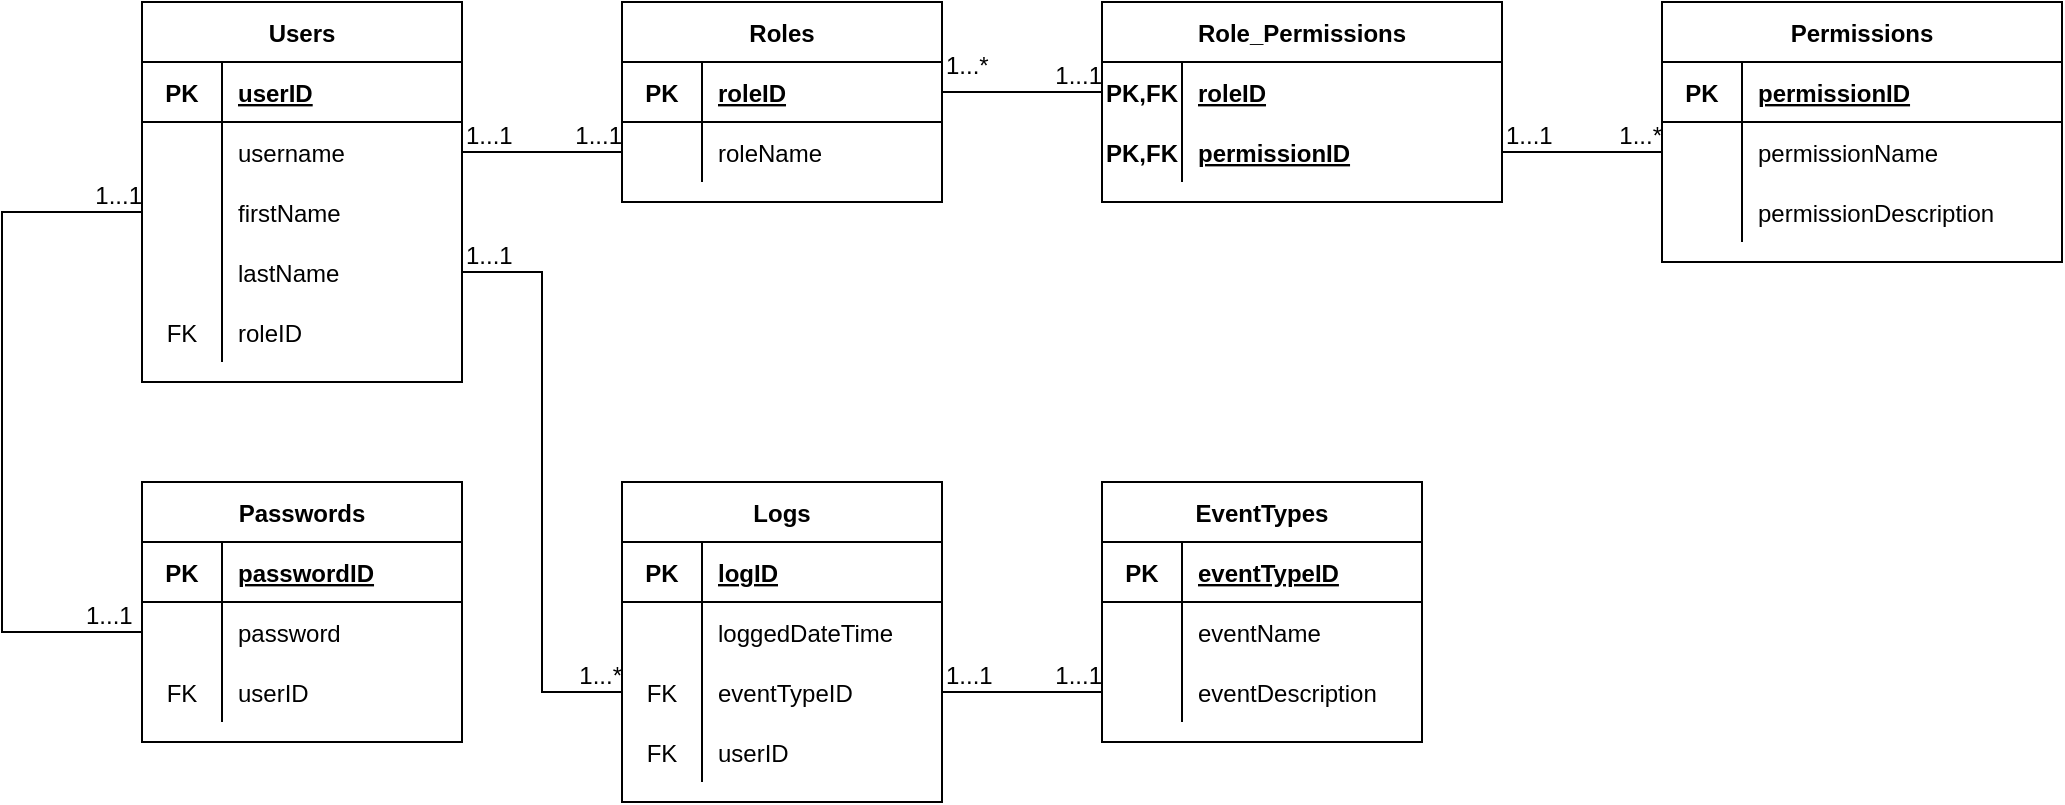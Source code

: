 <mxfile version="13.7.3" type="device"><diagram id="7Ahtsr8MI4elX-02hRlZ" name="Page-1"><mxGraphModel dx="872" dy="408" grid="1" gridSize="10" guides="1" tooltips="1" connect="1" arrows="1" fold="1" page="1" pageScale="1" pageWidth="1169" pageHeight="827" math="0" shadow="0"><root><mxCell id="0"/><mxCell id="1" parent="0"/><mxCell id="fa9mRMboKHgQ_r8X5IeH-1" value="Users" style="shape=table;startSize=30;container=1;collapsible=1;childLayout=tableLayout;fixedRows=1;rowLines=0;fontStyle=1;align=center;resizeLast=1;" parent="1" vertex="1"><mxGeometry x="120" y="80" width="160" height="190" as="geometry"/></mxCell><mxCell id="fa9mRMboKHgQ_r8X5IeH-2" value="" style="shape=partialRectangle;collapsible=0;dropTarget=0;pointerEvents=0;fillColor=none;top=0;left=0;bottom=1;right=0;points=[[0,0.5],[1,0.5]];portConstraint=eastwest;" parent="fa9mRMboKHgQ_r8X5IeH-1" vertex="1"><mxGeometry y="30" width="160" height="30" as="geometry"/></mxCell><mxCell id="fa9mRMboKHgQ_r8X5IeH-3" value="PK" style="shape=partialRectangle;connectable=0;fillColor=none;top=0;left=0;bottom=0;right=0;fontStyle=1;overflow=hidden;" parent="fa9mRMboKHgQ_r8X5IeH-2" vertex="1"><mxGeometry width="40" height="30" as="geometry"/></mxCell><mxCell id="fa9mRMboKHgQ_r8X5IeH-4" value="userID" style="shape=partialRectangle;connectable=0;fillColor=none;top=0;left=0;bottom=0;right=0;align=left;spacingLeft=6;fontStyle=5;overflow=hidden;" parent="fa9mRMboKHgQ_r8X5IeH-2" vertex="1"><mxGeometry x="40" width="120" height="30" as="geometry"/></mxCell><mxCell id="fa9mRMboKHgQ_r8X5IeH-5" value="" style="shape=partialRectangle;collapsible=0;dropTarget=0;pointerEvents=0;fillColor=none;top=0;left=0;bottom=0;right=0;points=[[0,0.5],[1,0.5]];portConstraint=eastwest;" parent="fa9mRMboKHgQ_r8X5IeH-1" vertex="1"><mxGeometry y="60" width="160" height="30" as="geometry"/></mxCell><mxCell id="fa9mRMboKHgQ_r8X5IeH-6" value="" style="shape=partialRectangle;connectable=0;fillColor=none;top=0;left=0;bottom=0;right=0;editable=1;overflow=hidden;" parent="fa9mRMboKHgQ_r8X5IeH-5" vertex="1"><mxGeometry width="40" height="30" as="geometry"/></mxCell><mxCell id="fa9mRMboKHgQ_r8X5IeH-7" value="username" style="shape=partialRectangle;connectable=0;fillColor=none;top=0;left=0;bottom=0;right=0;align=left;spacingLeft=6;overflow=hidden;" parent="fa9mRMboKHgQ_r8X5IeH-5" vertex="1"><mxGeometry x="40" width="120" height="30" as="geometry"/></mxCell><mxCell id="fa9mRMboKHgQ_r8X5IeH-43" value="" style="shape=partialRectangle;collapsible=0;dropTarget=0;pointerEvents=0;fillColor=none;top=0;left=0;bottom=0;right=0;points=[[0,0.5],[1,0.5]];portConstraint=eastwest;" parent="fa9mRMboKHgQ_r8X5IeH-1" vertex="1"><mxGeometry y="90" width="160" height="30" as="geometry"/></mxCell><mxCell id="fa9mRMboKHgQ_r8X5IeH-44" value="" style="shape=partialRectangle;connectable=0;fillColor=none;top=0;left=0;bottom=0;right=0;editable=1;overflow=hidden;" parent="fa9mRMboKHgQ_r8X5IeH-43" vertex="1"><mxGeometry width="40" height="30" as="geometry"/></mxCell><mxCell id="fa9mRMboKHgQ_r8X5IeH-45" value="firstName" style="shape=partialRectangle;connectable=0;fillColor=none;top=0;left=0;bottom=0;right=0;align=left;spacingLeft=6;overflow=hidden;" parent="fa9mRMboKHgQ_r8X5IeH-43" vertex="1"><mxGeometry x="40" width="120" height="30" as="geometry"/></mxCell><mxCell id="fa9mRMboKHgQ_r8X5IeH-46" value="" style="shape=partialRectangle;collapsible=0;dropTarget=0;pointerEvents=0;fillColor=none;top=0;left=0;bottom=0;right=0;points=[[0,0.5],[1,0.5]];portConstraint=eastwest;" parent="fa9mRMboKHgQ_r8X5IeH-1" vertex="1"><mxGeometry y="120" width="160" height="30" as="geometry"/></mxCell><mxCell id="fa9mRMboKHgQ_r8X5IeH-47" value="" style="shape=partialRectangle;connectable=0;fillColor=none;top=0;left=0;bottom=0;right=0;editable=1;overflow=hidden;" parent="fa9mRMboKHgQ_r8X5IeH-46" vertex="1"><mxGeometry width="40" height="30" as="geometry"/></mxCell><mxCell id="fa9mRMboKHgQ_r8X5IeH-48" value="lastName" style="shape=partialRectangle;connectable=0;fillColor=none;top=0;left=0;bottom=0;right=0;align=left;spacingLeft=6;overflow=hidden;" parent="fa9mRMboKHgQ_r8X5IeH-46" vertex="1"><mxGeometry x="40" width="120" height="30" as="geometry"/></mxCell><mxCell id="fa9mRMboKHgQ_r8X5IeH-11" value="" style="shape=partialRectangle;collapsible=0;dropTarget=0;pointerEvents=0;fillColor=none;top=0;left=0;bottom=0;right=0;points=[[0,0.5],[1,0.5]];portConstraint=eastwest;" parent="fa9mRMboKHgQ_r8X5IeH-1" vertex="1"><mxGeometry y="150" width="160" height="30" as="geometry"/></mxCell><mxCell id="fa9mRMboKHgQ_r8X5IeH-12" value="FK" style="shape=partialRectangle;connectable=0;fillColor=none;top=0;left=0;bottom=0;right=0;editable=1;overflow=hidden;" parent="fa9mRMboKHgQ_r8X5IeH-11" vertex="1"><mxGeometry width="40" height="30" as="geometry"/></mxCell><mxCell id="fa9mRMboKHgQ_r8X5IeH-13" value="roleID" style="shape=partialRectangle;connectable=0;fillColor=none;top=0;left=0;bottom=0;right=0;align=left;spacingLeft=6;overflow=hidden;" parent="fa9mRMboKHgQ_r8X5IeH-11" vertex="1"><mxGeometry x="40" width="120" height="30" as="geometry"/></mxCell><mxCell id="fa9mRMboKHgQ_r8X5IeH-14" value="Roles" style="shape=table;startSize=30;container=1;collapsible=1;childLayout=tableLayout;fixedRows=1;rowLines=0;fontStyle=1;align=center;resizeLast=1;" parent="1" vertex="1"><mxGeometry x="360" y="80" width="160" height="100" as="geometry"/></mxCell><mxCell id="fa9mRMboKHgQ_r8X5IeH-18" value="" style="shape=partialRectangle;collapsible=0;dropTarget=0;pointerEvents=0;fillColor=none;top=0;left=0;bottom=1;right=0;points=[[0,0.5],[1,0.5]];portConstraint=eastwest;" parent="fa9mRMboKHgQ_r8X5IeH-14" vertex="1"><mxGeometry y="30" width="160" height="30" as="geometry"/></mxCell><mxCell id="fa9mRMboKHgQ_r8X5IeH-19" value="PK" style="shape=partialRectangle;connectable=0;fillColor=none;top=0;left=0;bottom=0;right=0;fontStyle=1;overflow=hidden;" parent="fa9mRMboKHgQ_r8X5IeH-18" vertex="1"><mxGeometry width="40" height="30" as="geometry"/></mxCell><mxCell id="fa9mRMboKHgQ_r8X5IeH-20" value="roleID" style="shape=partialRectangle;connectable=0;fillColor=none;top=0;left=0;bottom=0;right=0;align=left;spacingLeft=6;fontStyle=5;overflow=hidden;" parent="fa9mRMboKHgQ_r8X5IeH-18" vertex="1"><mxGeometry x="40" width="120" height="30" as="geometry"/></mxCell><mxCell id="fa9mRMboKHgQ_r8X5IeH-21" value="" style="shape=partialRectangle;collapsible=0;dropTarget=0;pointerEvents=0;fillColor=none;top=0;left=0;bottom=0;right=0;points=[[0,0.5],[1,0.5]];portConstraint=eastwest;" parent="fa9mRMboKHgQ_r8X5IeH-14" vertex="1"><mxGeometry y="60" width="160" height="30" as="geometry"/></mxCell><mxCell id="fa9mRMboKHgQ_r8X5IeH-22" value="" style="shape=partialRectangle;connectable=0;fillColor=none;top=0;left=0;bottom=0;right=0;editable=1;overflow=hidden;" parent="fa9mRMboKHgQ_r8X5IeH-21" vertex="1"><mxGeometry width="40" height="30" as="geometry"/></mxCell><mxCell id="fa9mRMboKHgQ_r8X5IeH-23" value="roleName" style="shape=partialRectangle;connectable=0;fillColor=none;top=0;left=0;bottom=0;right=0;align=left;spacingLeft=6;overflow=hidden;" parent="fa9mRMboKHgQ_r8X5IeH-21" vertex="1"><mxGeometry x="40" width="120" height="30" as="geometry"/></mxCell><mxCell id="fa9mRMboKHgQ_r8X5IeH-59" value="" style="endArrow=none;html=1;rounded=0;exitX=1;exitY=0.5;exitDx=0;exitDy=0;entryX=0;entryY=0.5;entryDx=0;entryDy=0;" parent="1" source="fa9mRMboKHgQ_r8X5IeH-18" target="fa9mRMboKHgQ_r8X5IeH-53" edge="1"><mxGeometry relative="1" as="geometry"><mxPoint x="520.0" y="160" as="sourcePoint"/><mxPoint x="600" y="190" as="targetPoint"/></mxGeometry></mxCell><mxCell id="fa9mRMboKHgQ_r8X5IeH-60" value="1...*" style="resizable=0;html=1;align=left;verticalAlign=bottom;" parent="fa9mRMboKHgQ_r8X5IeH-59" connectable="0" vertex="1"><mxGeometry x="-1" relative="1" as="geometry"><mxPoint y="-5" as="offset"/></mxGeometry></mxCell><mxCell id="fa9mRMboKHgQ_r8X5IeH-61" value="1...1" style="resizable=0;html=1;align=right;verticalAlign=bottom;" parent="fa9mRMboKHgQ_r8X5IeH-59" connectable="0" vertex="1"><mxGeometry x="1" relative="1" as="geometry"/></mxCell><mxCell id="fa9mRMboKHgQ_r8X5IeH-89" value="" style="endArrow=none;html=1;rounded=0;exitX=1;exitY=0.5;exitDx=0;exitDy=0;entryX=0;entryY=0.5;entryDx=0;entryDy=0;" parent="1" source="fa9mRMboKHgQ_r8X5IeH-72" target="fa9mRMboKHgQ_r8X5IeH-83" edge="1"><mxGeometry relative="1" as="geometry"><mxPoint x="570" y="520" as="sourcePoint"/><mxPoint x="650" y="520" as="targetPoint"/></mxGeometry></mxCell><mxCell id="fa9mRMboKHgQ_r8X5IeH-90" value="1...1" style="resizable=0;html=1;align=left;verticalAlign=bottom;" parent="fa9mRMboKHgQ_r8X5IeH-89" connectable="0" vertex="1"><mxGeometry x="-1" relative="1" as="geometry"/></mxCell><mxCell id="fa9mRMboKHgQ_r8X5IeH-91" value="1...1" style="resizable=0;html=1;align=right;verticalAlign=bottom;" parent="fa9mRMboKHgQ_r8X5IeH-89" connectable="0" vertex="1"><mxGeometry x="1" relative="1" as="geometry"/></mxCell><mxCell id="fa9mRMboKHgQ_r8X5IeH-92" value="" style="endArrow=none;html=1;rounded=0;exitX=1;exitY=0.5;exitDx=0;exitDy=0;entryX=0;entryY=0.5;entryDx=0;entryDy=0;" parent="1" source="fa9mRMboKHgQ_r8X5IeH-46" target="fa9mRMboKHgQ_r8X5IeH-72" edge="1"><mxGeometry relative="1" as="geometry"><mxPoint x="220" y="400" as="sourcePoint"/><mxPoint x="300" y="400" as="targetPoint"/><Array as="points"><mxPoint x="320" y="215"/><mxPoint x="320" y="425"/></Array></mxGeometry></mxCell><mxCell id="fa9mRMboKHgQ_r8X5IeH-93" value="1...1" style="resizable=0;html=1;align=left;verticalAlign=bottom;" parent="fa9mRMboKHgQ_r8X5IeH-92" connectable="0" vertex="1"><mxGeometry x="-1" relative="1" as="geometry"/></mxCell><mxCell id="fa9mRMboKHgQ_r8X5IeH-94" value="1...*" style="resizable=0;html=1;align=right;verticalAlign=bottom;" parent="fa9mRMboKHgQ_r8X5IeH-92" connectable="0" vertex="1"><mxGeometry x="1" relative="1" as="geometry"/></mxCell><mxCell id="fa9mRMboKHgQ_r8X5IeH-95" value="Passwords" style="shape=table;startSize=30;container=1;collapsible=1;childLayout=tableLayout;fixedRows=1;rowLines=0;fontStyle=1;align=center;resizeLast=1;" parent="1" vertex="1"><mxGeometry x="120" y="320" width="160" height="130" as="geometry"/></mxCell><mxCell id="fa9mRMboKHgQ_r8X5IeH-96" value="" style="shape=partialRectangle;collapsible=0;dropTarget=0;pointerEvents=0;fillColor=none;top=0;left=0;bottom=1;right=0;points=[[0,0.5],[1,0.5]];portConstraint=eastwest;" parent="fa9mRMboKHgQ_r8X5IeH-95" vertex="1"><mxGeometry y="30" width="160" height="30" as="geometry"/></mxCell><mxCell id="fa9mRMboKHgQ_r8X5IeH-97" value="PK" style="shape=partialRectangle;connectable=0;fillColor=none;top=0;left=0;bottom=0;right=0;fontStyle=1;overflow=hidden;" parent="fa9mRMboKHgQ_r8X5IeH-96" vertex="1"><mxGeometry width="40" height="30" as="geometry"/></mxCell><mxCell id="fa9mRMboKHgQ_r8X5IeH-98" value="passwordID" style="shape=partialRectangle;connectable=0;fillColor=none;top=0;left=0;bottom=0;right=0;align=left;spacingLeft=6;fontStyle=5;overflow=hidden;" parent="fa9mRMboKHgQ_r8X5IeH-96" vertex="1"><mxGeometry x="40" width="120" height="30" as="geometry"/></mxCell><mxCell id="fa9mRMboKHgQ_r8X5IeH-102" value="" style="shape=partialRectangle;collapsible=0;dropTarget=0;pointerEvents=0;fillColor=none;top=0;left=0;bottom=0;right=0;points=[[0,0.5],[1,0.5]];portConstraint=eastwest;" parent="fa9mRMboKHgQ_r8X5IeH-95" vertex="1"><mxGeometry y="60" width="160" height="30" as="geometry"/></mxCell><mxCell id="fa9mRMboKHgQ_r8X5IeH-103" value="" style="shape=partialRectangle;connectable=0;fillColor=none;top=0;left=0;bottom=0;right=0;editable=1;overflow=hidden;" parent="fa9mRMboKHgQ_r8X5IeH-102" vertex="1"><mxGeometry width="40" height="30" as="geometry"/></mxCell><mxCell id="fa9mRMboKHgQ_r8X5IeH-104" value="password" style="shape=partialRectangle;connectable=0;fillColor=none;top=0;left=0;bottom=0;right=0;align=left;spacingLeft=6;overflow=hidden;" parent="fa9mRMboKHgQ_r8X5IeH-102" vertex="1"><mxGeometry x="40" width="120" height="30" as="geometry"/></mxCell><mxCell id="fa9mRMboKHgQ_r8X5IeH-111" value="" style="shape=partialRectangle;collapsible=0;dropTarget=0;pointerEvents=0;fillColor=none;top=0;left=0;bottom=0;right=0;points=[[0,0.5],[1,0.5]];portConstraint=eastwest;" parent="fa9mRMboKHgQ_r8X5IeH-95" vertex="1"><mxGeometry y="90" width="160" height="30" as="geometry"/></mxCell><mxCell id="fa9mRMboKHgQ_r8X5IeH-112" value="FK" style="shape=partialRectangle;connectable=0;fillColor=none;top=0;left=0;bottom=0;right=0;editable=1;overflow=hidden;" parent="fa9mRMboKHgQ_r8X5IeH-111" vertex="1"><mxGeometry width="40" height="30" as="geometry"/></mxCell><mxCell id="fa9mRMboKHgQ_r8X5IeH-113" value="userID" style="shape=partialRectangle;connectable=0;fillColor=none;top=0;left=0;bottom=0;right=0;align=left;spacingLeft=6;overflow=hidden;" parent="fa9mRMboKHgQ_r8X5IeH-111" vertex="1"><mxGeometry x="40" width="120" height="30" as="geometry"/></mxCell><mxCell id="fa9mRMboKHgQ_r8X5IeH-115" value="" style="endArrow=none;html=1;rounded=0;entryX=0;entryY=0.5;entryDx=0;entryDy=0;exitX=1;exitY=0.5;exitDx=0;exitDy=0;" parent="1" source="fa9mRMboKHgQ_r8X5IeH-5" target="fa9mRMboKHgQ_r8X5IeH-21" edge="1"><mxGeometry relative="1" as="geometry"><mxPoint x="350" y="240" as="sourcePoint"/><mxPoint x="430" y="240" as="targetPoint"/></mxGeometry></mxCell><mxCell id="fa9mRMboKHgQ_r8X5IeH-116" value="1...1" style="resizable=0;html=1;align=left;verticalAlign=bottom;" parent="fa9mRMboKHgQ_r8X5IeH-115" connectable="0" vertex="1"><mxGeometry x="-1" relative="1" as="geometry"/></mxCell><mxCell id="fa9mRMboKHgQ_r8X5IeH-117" value="1...1" style="resizable=0;html=1;align=right;verticalAlign=bottom;" parent="fa9mRMboKHgQ_r8X5IeH-115" connectable="0" vertex="1"><mxGeometry x="1" relative="1" as="geometry"/></mxCell><mxCell id="fa9mRMboKHgQ_r8X5IeH-118" value="" style="endArrow=none;html=1;rounded=0;entryX=0;entryY=0.5;entryDx=0;entryDy=0;exitX=0;exitY=0.5;exitDx=0;exitDy=0;" parent="1" source="fa9mRMboKHgQ_r8X5IeH-102" target="fa9mRMboKHgQ_r8X5IeH-43" edge="1"><mxGeometry relative="1" as="geometry"><mxPoint x="120" y="310" as="sourcePoint"/><mxPoint x="200" y="310" as="targetPoint"/><Array as="points"><mxPoint x="50" y="395"/><mxPoint x="50" y="185"/></Array></mxGeometry></mxCell><mxCell id="fa9mRMboKHgQ_r8X5IeH-119" value="1...1" style="resizable=0;html=1;align=left;verticalAlign=bottom;" parent="fa9mRMboKHgQ_r8X5IeH-118" connectable="0" vertex="1"><mxGeometry x="-1" relative="1" as="geometry"><mxPoint x="-30" as="offset"/></mxGeometry></mxCell><mxCell id="fa9mRMboKHgQ_r8X5IeH-120" value="1...1" style="resizable=0;html=1;align=right;verticalAlign=bottom;" parent="fa9mRMboKHgQ_r8X5IeH-118" connectable="0" vertex="1"><mxGeometry x="1" relative="1" as="geometry"/></mxCell><mxCell id="fa9mRMboKHgQ_r8X5IeH-49" value="Role_Permissions" style="shape=table;startSize=30;container=1;collapsible=1;childLayout=tableLayout;fixedRows=1;rowLines=0;fontStyle=1;align=center;resizeLast=1;" parent="1" vertex="1"><mxGeometry x="600" y="80" width="200" height="100" as="geometry"/></mxCell><mxCell id="fa9mRMboKHgQ_r8X5IeH-53" value="" style="shape=partialRectangle;collapsible=0;dropTarget=0;pointerEvents=0;fillColor=none;top=0;left=0;bottom=0;right=0;points=[[0,0.5],[1,0.5]];portConstraint=eastwest;" parent="fa9mRMboKHgQ_r8X5IeH-49" vertex="1"><mxGeometry y="30" width="200" height="30" as="geometry"/></mxCell><mxCell id="fa9mRMboKHgQ_r8X5IeH-54" value="PK,FK" style="shape=partialRectangle;connectable=0;fillColor=none;top=0;left=0;bottom=0;right=0;editable=1;overflow=hidden;fontStyle=1" parent="fa9mRMboKHgQ_r8X5IeH-53" vertex="1"><mxGeometry width="40" height="30" as="geometry"/></mxCell><mxCell id="fa9mRMboKHgQ_r8X5IeH-55" value="roleID" style="shape=partialRectangle;connectable=0;fillColor=none;top=0;left=0;bottom=0;right=0;align=left;spacingLeft=6;overflow=hidden;fontStyle=5" parent="fa9mRMboKHgQ_r8X5IeH-53" vertex="1"><mxGeometry x="40" width="160" height="30" as="geometry"/></mxCell><mxCell id="fa9mRMboKHgQ_r8X5IeH-56" value="" style="shape=partialRectangle;collapsible=0;dropTarget=0;pointerEvents=0;fillColor=none;top=0;left=0;bottom=0;right=0;points=[[0,0.5],[1,0.5]];portConstraint=eastwest;" parent="fa9mRMboKHgQ_r8X5IeH-49" vertex="1"><mxGeometry y="60" width="200" height="30" as="geometry"/></mxCell><mxCell id="fa9mRMboKHgQ_r8X5IeH-57" value="PK,FK" style="shape=partialRectangle;connectable=0;fillColor=none;top=0;left=0;bottom=0;right=0;editable=1;overflow=hidden;fontStyle=1" parent="fa9mRMboKHgQ_r8X5IeH-56" vertex="1"><mxGeometry width="40" height="30" as="geometry"/></mxCell><mxCell id="fa9mRMboKHgQ_r8X5IeH-58" value="permissionID" style="shape=partialRectangle;connectable=0;fillColor=none;top=0;left=0;bottom=0;right=0;align=left;spacingLeft=6;overflow=hidden;fontStyle=5" parent="fa9mRMboKHgQ_r8X5IeH-56" vertex="1"><mxGeometry x="40" width="160" height="30" as="geometry"/></mxCell><mxCell id="fa9mRMboKHgQ_r8X5IeH-62" value="Logs" style="shape=table;startSize=30;container=1;collapsible=1;childLayout=tableLayout;fixedRows=1;rowLines=0;fontStyle=1;align=center;resizeLast=1;" parent="1" vertex="1"><mxGeometry x="360" y="320" width="160" height="160" as="geometry"/></mxCell><mxCell id="fa9mRMboKHgQ_r8X5IeH-63" value="" style="shape=partialRectangle;collapsible=0;dropTarget=0;pointerEvents=0;fillColor=none;top=0;left=0;bottom=1;right=0;points=[[0,0.5],[1,0.5]];portConstraint=eastwest;" parent="fa9mRMboKHgQ_r8X5IeH-62" vertex="1"><mxGeometry y="30" width="160" height="30" as="geometry"/></mxCell><mxCell id="fa9mRMboKHgQ_r8X5IeH-64" value="PK" style="shape=partialRectangle;connectable=0;fillColor=none;top=0;left=0;bottom=0;right=0;fontStyle=1;overflow=hidden;" parent="fa9mRMboKHgQ_r8X5IeH-63" vertex="1"><mxGeometry width="40" height="30" as="geometry"/></mxCell><mxCell id="fa9mRMboKHgQ_r8X5IeH-65" value="logID" style="shape=partialRectangle;connectable=0;fillColor=none;top=0;left=0;bottom=0;right=0;align=left;spacingLeft=6;fontStyle=5;overflow=hidden;" parent="fa9mRMboKHgQ_r8X5IeH-63" vertex="1"><mxGeometry x="40" width="120" height="30" as="geometry"/></mxCell><mxCell id="fa9mRMboKHgQ_r8X5IeH-66" value="" style="shape=partialRectangle;collapsible=0;dropTarget=0;pointerEvents=0;fillColor=none;top=0;left=0;bottom=0;right=0;points=[[0,0.5],[1,0.5]];portConstraint=eastwest;" parent="fa9mRMboKHgQ_r8X5IeH-62" vertex="1"><mxGeometry y="60" width="160" height="30" as="geometry"/></mxCell><mxCell id="fa9mRMboKHgQ_r8X5IeH-67" value="" style="shape=partialRectangle;connectable=0;fillColor=none;top=0;left=0;bottom=0;right=0;editable=1;overflow=hidden;" parent="fa9mRMboKHgQ_r8X5IeH-66" vertex="1"><mxGeometry width="40" height="30" as="geometry"/></mxCell><mxCell id="fa9mRMboKHgQ_r8X5IeH-68" value="loggedDateTime" style="shape=partialRectangle;connectable=0;fillColor=none;top=0;left=0;bottom=0;right=0;align=left;spacingLeft=6;overflow=hidden;" parent="fa9mRMboKHgQ_r8X5IeH-66" vertex="1"><mxGeometry x="40" width="120" height="30" as="geometry"/></mxCell><mxCell id="fa9mRMboKHgQ_r8X5IeH-72" value="" style="shape=partialRectangle;collapsible=0;dropTarget=0;pointerEvents=0;fillColor=none;top=0;left=0;bottom=0;right=0;points=[[0,0.5],[1,0.5]];portConstraint=eastwest;" parent="fa9mRMboKHgQ_r8X5IeH-62" vertex="1"><mxGeometry y="90" width="160" height="30" as="geometry"/></mxCell><mxCell id="fa9mRMboKHgQ_r8X5IeH-73" value="FK" style="shape=partialRectangle;connectable=0;fillColor=none;top=0;left=0;bottom=0;right=0;editable=1;overflow=hidden;" parent="fa9mRMboKHgQ_r8X5IeH-72" vertex="1"><mxGeometry width="40" height="30" as="geometry"/></mxCell><mxCell id="fa9mRMboKHgQ_r8X5IeH-74" value="eventTypeID" style="shape=partialRectangle;connectable=0;fillColor=none;top=0;left=0;bottom=0;right=0;align=left;spacingLeft=6;overflow=hidden;" parent="fa9mRMboKHgQ_r8X5IeH-72" vertex="1"><mxGeometry x="40" width="120" height="30" as="geometry"/></mxCell><mxCell id="fa9mRMboKHgQ_r8X5IeH-69" value="" style="shape=partialRectangle;collapsible=0;dropTarget=0;pointerEvents=0;fillColor=none;top=0;left=0;bottom=0;right=0;points=[[0,0.5],[1,0.5]];portConstraint=eastwest;" parent="fa9mRMboKHgQ_r8X5IeH-62" vertex="1"><mxGeometry y="120" width="160" height="30" as="geometry"/></mxCell><mxCell id="fa9mRMboKHgQ_r8X5IeH-70" value="FK" style="shape=partialRectangle;connectable=0;fillColor=none;top=0;left=0;bottom=0;right=0;editable=1;overflow=hidden;" parent="fa9mRMboKHgQ_r8X5IeH-69" vertex="1"><mxGeometry width="40" height="30" as="geometry"/></mxCell><mxCell id="fa9mRMboKHgQ_r8X5IeH-71" value="userID" style="shape=partialRectangle;connectable=0;fillColor=none;top=0;left=0;bottom=0;right=0;align=left;spacingLeft=6;overflow=hidden;" parent="fa9mRMboKHgQ_r8X5IeH-69" vertex="1"><mxGeometry x="40" width="120" height="30" as="geometry"/></mxCell><mxCell id="fa9mRMboKHgQ_r8X5IeH-76" value="EventTypes" style="shape=table;startSize=30;container=1;collapsible=1;childLayout=tableLayout;fixedRows=1;rowLines=0;fontStyle=1;align=center;resizeLast=1;" parent="1" vertex="1"><mxGeometry x="600" y="320" width="160" height="130" as="geometry"/></mxCell><mxCell id="fa9mRMboKHgQ_r8X5IeH-77" value="" style="shape=partialRectangle;collapsible=0;dropTarget=0;pointerEvents=0;fillColor=none;top=0;left=0;bottom=1;right=0;points=[[0,0.5],[1,0.5]];portConstraint=eastwest;" parent="fa9mRMboKHgQ_r8X5IeH-76" vertex="1"><mxGeometry y="30" width="160" height="30" as="geometry"/></mxCell><mxCell id="fa9mRMboKHgQ_r8X5IeH-78" value="PK" style="shape=partialRectangle;connectable=0;fillColor=none;top=0;left=0;bottom=0;right=0;fontStyle=1;overflow=hidden;" parent="fa9mRMboKHgQ_r8X5IeH-77" vertex="1"><mxGeometry width="40" height="30" as="geometry"/></mxCell><mxCell id="fa9mRMboKHgQ_r8X5IeH-79" value="eventTypeID" style="shape=partialRectangle;connectable=0;fillColor=none;top=0;left=0;bottom=0;right=0;align=left;spacingLeft=6;fontStyle=5;overflow=hidden;" parent="fa9mRMboKHgQ_r8X5IeH-77" vertex="1"><mxGeometry x="40" width="120" height="30" as="geometry"/></mxCell><mxCell id="fa9mRMboKHgQ_r8X5IeH-80" value="" style="shape=partialRectangle;collapsible=0;dropTarget=0;pointerEvents=0;fillColor=none;top=0;left=0;bottom=0;right=0;points=[[0,0.5],[1,0.5]];portConstraint=eastwest;" parent="fa9mRMboKHgQ_r8X5IeH-76" vertex="1"><mxGeometry y="60" width="160" height="30" as="geometry"/></mxCell><mxCell id="fa9mRMboKHgQ_r8X5IeH-81" value="" style="shape=partialRectangle;connectable=0;fillColor=none;top=0;left=0;bottom=0;right=0;editable=1;overflow=hidden;" parent="fa9mRMboKHgQ_r8X5IeH-80" vertex="1"><mxGeometry width="40" height="30" as="geometry"/></mxCell><mxCell id="fa9mRMboKHgQ_r8X5IeH-82" value="eventName" style="shape=partialRectangle;connectable=0;fillColor=none;top=0;left=0;bottom=0;right=0;align=left;spacingLeft=6;overflow=hidden;" parent="fa9mRMboKHgQ_r8X5IeH-80" vertex="1"><mxGeometry x="40" width="120" height="30" as="geometry"/></mxCell><mxCell id="fa9mRMboKHgQ_r8X5IeH-83" value="" style="shape=partialRectangle;collapsible=0;dropTarget=0;pointerEvents=0;fillColor=none;top=0;left=0;bottom=0;right=0;points=[[0,0.5],[1,0.5]];portConstraint=eastwest;" parent="fa9mRMboKHgQ_r8X5IeH-76" vertex="1"><mxGeometry y="90" width="160" height="30" as="geometry"/></mxCell><mxCell id="fa9mRMboKHgQ_r8X5IeH-84" value="" style="shape=partialRectangle;connectable=0;fillColor=none;top=0;left=0;bottom=0;right=0;editable=1;overflow=hidden;" parent="fa9mRMboKHgQ_r8X5IeH-83" vertex="1"><mxGeometry width="40" height="30" as="geometry"/></mxCell><mxCell id="fa9mRMboKHgQ_r8X5IeH-85" value="eventDescription" style="shape=partialRectangle;connectable=0;fillColor=none;top=0;left=0;bottom=0;right=0;align=left;spacingLeft=6;overflow=hidden;" parent="fa9mRMboKHgQ_r8X5IeH-83" vertex="1"><mxGeometry x="40" width="120" height="30" as="geometry"/></mxCell><mxCell id="n-0YPrGFnxzaZM2O5YV6-12" value="Permissions" style="shape=table;startSize=30;container=1;collapsible=1;childLayout=tableLayout;fixedRows=1;rowLines=0;fontStyle=1;align=center;resizeLast=1;" vertex="1" parent="1"><mxGeometry x="880" y="80" width="200" height="130" as="geometry"/></mxCell><mxCell id="n-0YPrGFnxzaZM2O5YV6-13" value="" style="shape=partialRectangle;collapsible=0;dropTarget=0;pointerEvents=0;fillColor=none;top=0;left=0;bottom=1;right=0;points=[[0,0.5],[1,0.5]];portConstraint=eastwest;" vertex="1" parent="n-0YPrGFnxzaZM2O5YV6-12"><mxGeometry y="30" width="200" height="30" as="geometry"/></mxCell><mxCell id="n-0YPrGFnxzaZM2O5YV6-14" value="PK" style="shape=partialRectangle;connectable=0;fillColor=none;top=0;left=0;bottom=0;right=0;fontStyle=1;overflow=hidden;" vertex="1" parent="n-0YPrGFnxzaZM2O5YV6-13"><mxGeometry width="40" height="30" as="geometry"/></mxCell><mxCell id="n-0YPrGFnxzaZM2O5YV6-15" value="permissionID" style="shape=partialRectangle;connectable=0;fillColor=none;top=0;left=0;bottom=0;right=0;align=left;spacingLeft=6;fontStyle=5;overflow=hidden;" vertex="1" parent="n-0YPrGFnxzaZM2O5YV6-13"><mxGeometry x="40" width="160" height="30" as="geometry"/></mxCell><mxCell id="n-0YPrGFnxzaZM2O5YV6-16" value="" style="shape=partialRectangle;collapsible=0;dropTarget=0;pointerEvents=0;fillColor=none;top=0;left=0;bottom=0;right=0;points=[[0,0.5],[1,0.5]];portConstraint=eastwest;" vertex="1" parent="n-0YPrGFnxzaZM2O5YV6-12"><mxGeometry y="60" width="200" height="30" as="geometry"/></mxCell><mxCell id="n-0YPrGFnxzaZM2O5YV6-17" value="" style="shape=partialRectangle;connectable=0;fillColor=none;top=0;left=0;bottom=0;right=0;editable=1;overflow=hidden;" vertex="1" parent="n-0YPrGFnxzaZM2O5YV6-16"><mxGeometry width="40" height="30" as="geometry"/></mxCell><mxCell id="n-0YPrGFnxzaZM2O5YV6-18" value="permissionName" style="shape=partialRectangle;connectable=0;fillColor=none;top=0;left=0;bottom=0;right=0;align=left;spacingLeft=6;overflow=hidden;" vertex="1" parent="n-0YPrGFnxzaZM2O5YV6-16"><mxGeometry x="40" width="160" height="30" as="geometry"/></mxCell><mxCell id="n-0YPrGFnxzaZM2O5YV6-19" value="" style="shape=partialRectangle;collapsible=0;dropTarget=0;pointerEvents=0;fillColor=none;top=0;left=0;bottom=0;right=0;points=[[0,0.5],[1,0.5]];portConstraint=eastwest;" vertex="1" parent="n-0YPrGFnxzaZM2O5YV6-12"><mxGeometry y="90" width="200" height="30" as="geometry"/></mxCell><mxCell id="n-0YPrGFnxzaZM2O5YV6-20" value="" style="shape=partialRectangle;connectable=0;fillColor=none;top=0;left=0;bottom=0;right=0;editable=1;overflow=hidden;" vertex="1" parent="n-0YPrGFnxzaZM2O5YV6-19"><mxGeometry width="40" height="30" as="geometry"/></mxCell><mxCell id="n-0YPrGFnxzaZM2O5YV6-21" value="permissionDescription" style="shape=partialRectangle;connectable=0;fillColor=none;top=0;left=0;bottom=0;right=0;align=left;spacingLeft=6;overflow=hidden;" vertex="1" parent="n-0YPrGFnxzaZM2O5YV6-19"><mxGeometry x="40" width="160" height="30" as="geometry"/></mxCell><mxCell id="n-0YPrGFnxzaZM2O5YV6-22" value="" style="endArrow=none;html=1;rounded=0;exitX=1;exitY=0.5;exitDx=0;exitDy=0;entryX=0;entryY=0.5;entryDx=0;entryDy=0;" edge="1" parent="1" source="fa9mRMboKHgQ_r8X5IeH-56" target="n-0YPrGFnxzaZM2O5YV6-16"><mxGeometry relative="1" as="geometry"><mxPoint x="810" y="260" as="sourcePoint"/><mxPoint x="890" y="260" as="targetPoint"/></mxGeometry></mxCell><mxCell id="n-0YPrGFnxzaZM2O5YV6-23" value="1...1" style="resizable=0;html=1;align=left;verticalAlign=bottom;" connectable="0" vertex="1" parent="n-0YPrGFnxzaZM2O5YV6-22"><mxGeometry x="-1" relative="1" as="geometry"/></mxCell><mxCell id="n-0YPrGFnxzaZM2O5YV6-24" value="1...*" style="resizable=0;html=1;align=right;verticalAlign=bottom;" connectable="0" vertex="1" parent="n-0YPrGFnxzaZM2O5YV6-22"><mxGeometry x="1" relative="1" as="geometry"/></mxCell></root></mxGraphModel></diagram></mxfile>